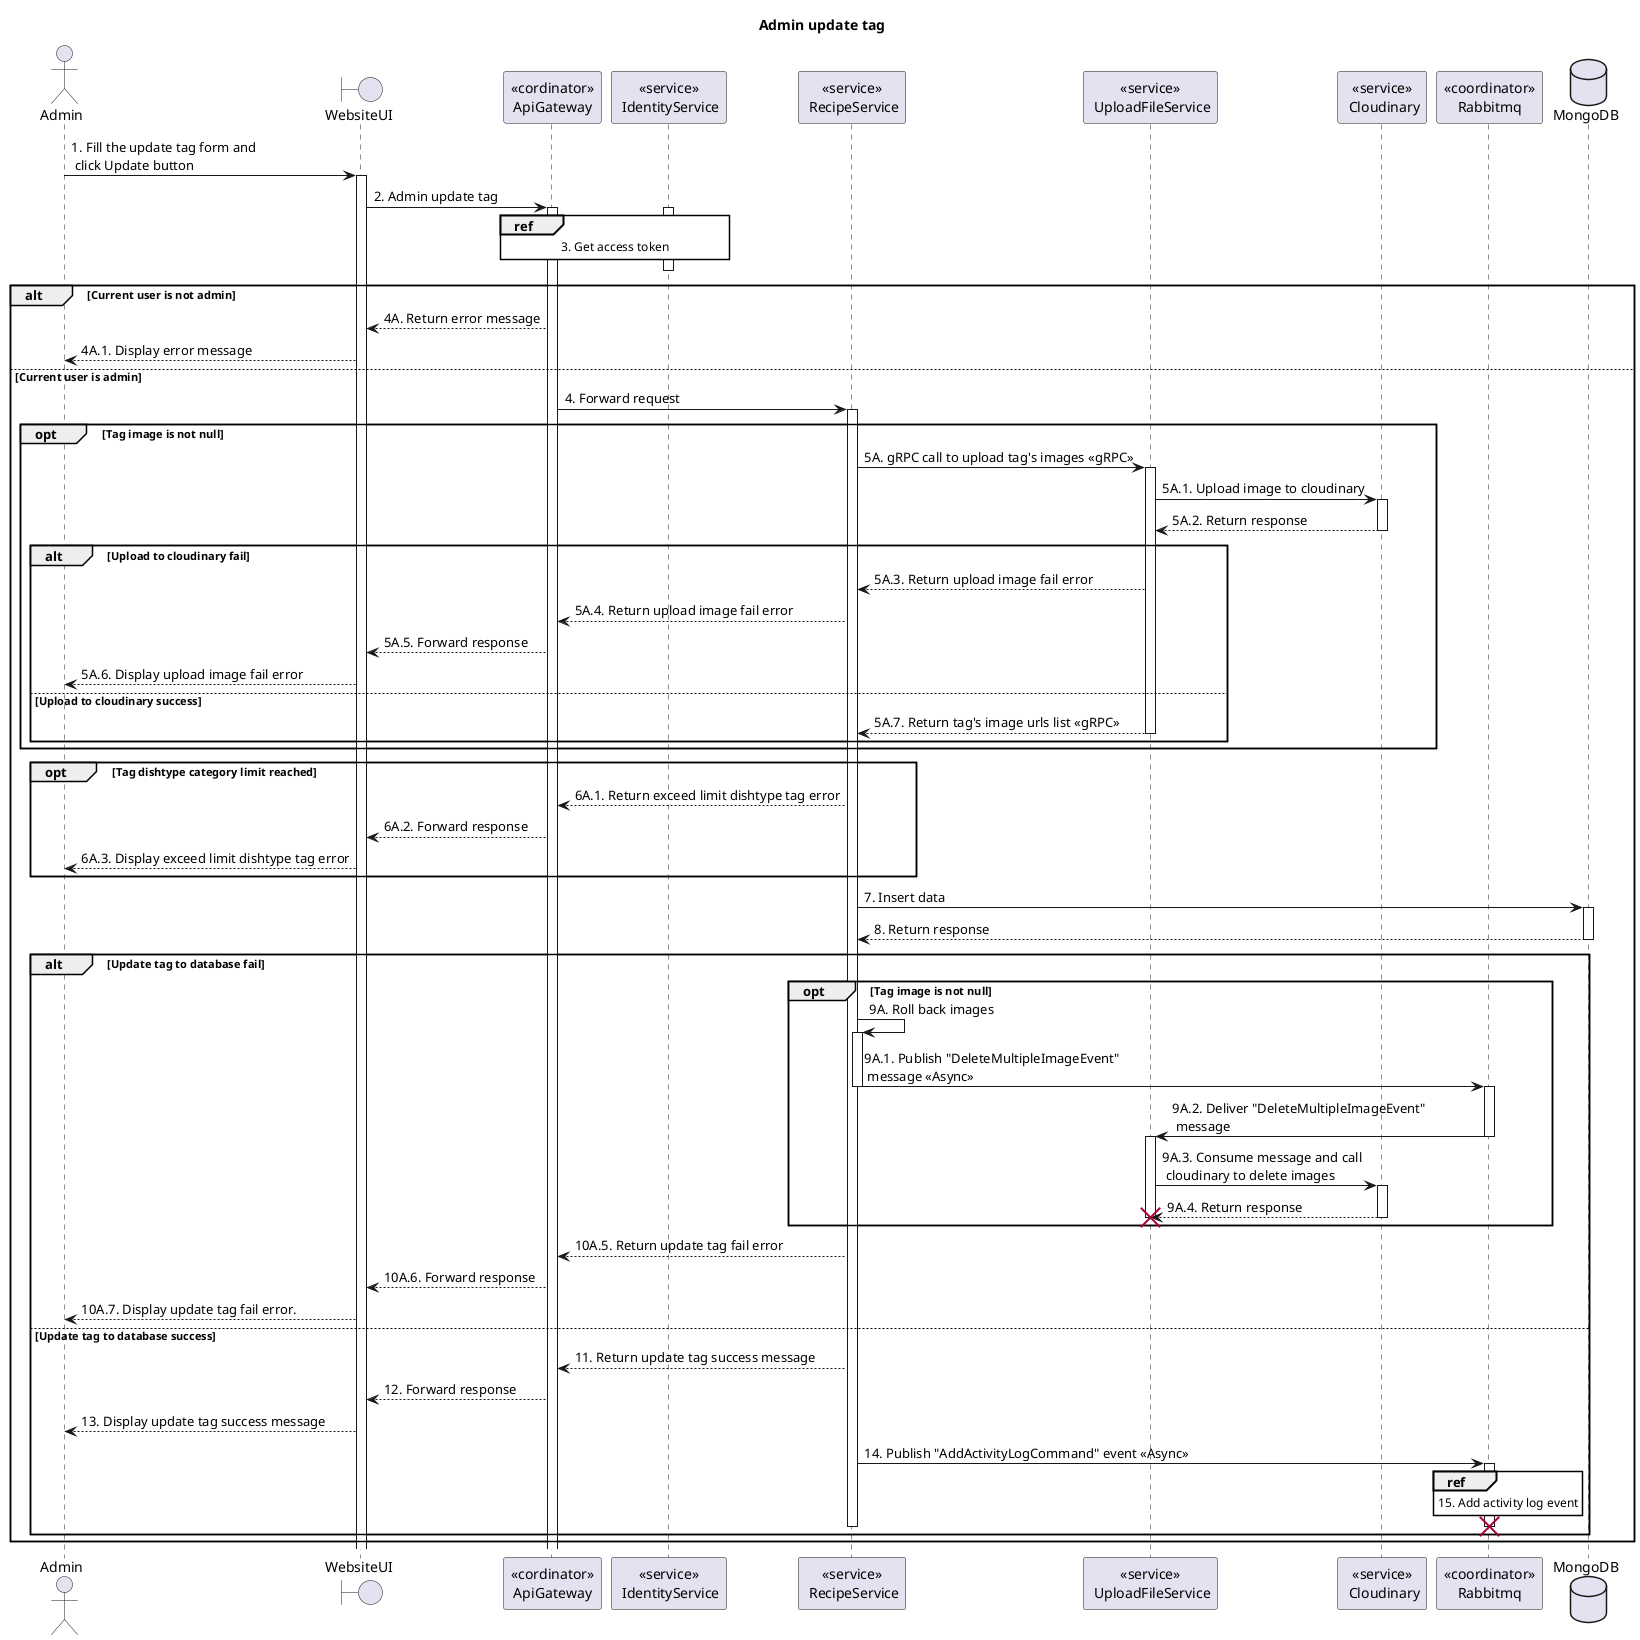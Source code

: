 @startuml Sequence
title "Admin update tag"
' Style section
<style>
  sequenceDiagram {
    reference {
      BackGroundColor white
    }
}
</style>

actor Admin
boundary WebsiteUI
participant "<<cordinator>>\nApiGateway" as ApiGateway
participant "<<service>>\n IdentityService" as IdentityService
participant "<<service>>\n RecipeService" as RecipeService
participant "<<service>>\n UploadFileService" as UploadFileService
participant "<<service>>\n Cloudinary" as Cloudinary
participant "<<coordinator>>\nRabbitmq" as Rabbitmq
database MongoDB

Admin -> WebsiteUI++: 1. Fill the update tag form and \n click Update button
WebsiteUI -> ApiGateway++: 2. Admin update tag

activate IdentityService
ref over ApiGateway, IdentityService: 3. Get access token
ApiGateway -[hidden]-> IdentityService
deactivate IdentityService

alt Current user is not admin
    WebsiteUI <-- ApiGateway: 4A. Return error message
    Admin <-- WebsiteUI: 4A.1. Display error message
else Current user is admin
    ApiGateway -> RecipeService++: 4. Forward request
    opt Tag image is not null
        RecipeService -> UploadFileService++: 5A. gRPC call to upload tag's images <<gRPC>>
        UploadFileService -> Cloudinary++: 5A.1. Upload image to cloudinary
        UploadFileService <-- Cloudinary--: 5A.2. Return response
        alt Upload to cloudinary fail
            RecipeService <-- UploadFileService: 5A.3. Return upload image fail error
            ApiGateway <-- RecipeService: 5A.4. Return upload image fail error
            WebsiteUI <-- ApiGateway: 5A.5. Forward response
            Admin <-- WebsiteUI: 5A.6. Display upload image fail error
        else Upload to cloudinary success 
            RecipeService <-- UploadFileService--: 5A.7. Return tag's image urls list <<gRPC>>
        end alt 
    end opt
    opt Tag dishtype category limit reached
            ApiGateway <-- RecipeService: 6A.1. Return exceed limit dishtype tag error
            WebsiteUI <-- ApiGateway: 6A.2. Forward response
            Admin <-- WebsiteUI: 6A.3. Display exceed limit dishtype tag error
    end opt
    RecipeService -> MongoDB++: 7. Insert data
    RecipeService <-- MongoDB--: 8. Return response
    alt Update tag to database fail
        opt Tag image is not null
            RecipeService -> RecipeService: 9A. Roll back images
            activate RecipeService
            RecipeService -> Rabbitmq: 9A.1. Publish "DeleteMultipleImageEvent" \n message <<Async>>
            deactivate RecipeService
            activate Rabbitmq
            Rabbitmq -> UploadFileService: 9A.2. Deliver "DeleteMultipleImageEvent"\n message
            deactivate Rabbitmq
            activate UploadFileService
            UploadFileService -> Cloudinary++: 9A.3. Consume message and call \n cloudinary to delete images
            UploadFileService <-- Cloudinary--: 9A.4. Return response
            destroy UploadFileService
            deactivate UploadFileService
        end opt
        ApiGateway <-- RecipeService: 10A.5. Return update tag fail error
        WebsiteUI <-- ApiGateway: 10A.6. Forward response
        Admin <-- WebsiteUI: 10A.7. Display update tag fail error.
    else Update tag to database success
        ApiGateway <-- RecipeService: 11. Return update tag success message
        WebsiteUI <-- ApiGateway: 12. Forward response
        Admin <-- WebsiteUI: 13. Display update tag success message
        RecipeService -> Rabbitmq: 14. Publish "AddActivityLogCommand" event <<Async>>
        activate Rabbitmq
        ref over Rabbitmq: 15. Add activity log event
        RecipeService -[hidden]-> Rabbitmq
        deactivate Rabbitmq
        destroy Rabbitmq
        deactivate RecipeService
    end alt 
end alt

@enduml
